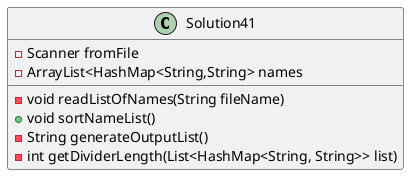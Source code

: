 @startuml
'https://plantuml.com/class-diagram

class Solution41
{
-Scanner fromFile
-ArrayList<HashMap<String,String> names

-void readListOfNames(String fileName)
+void sortNameList()
-String generateOutputList()
-int getDividerLength(List<HashMap<String, String>> list)
}

@enduml